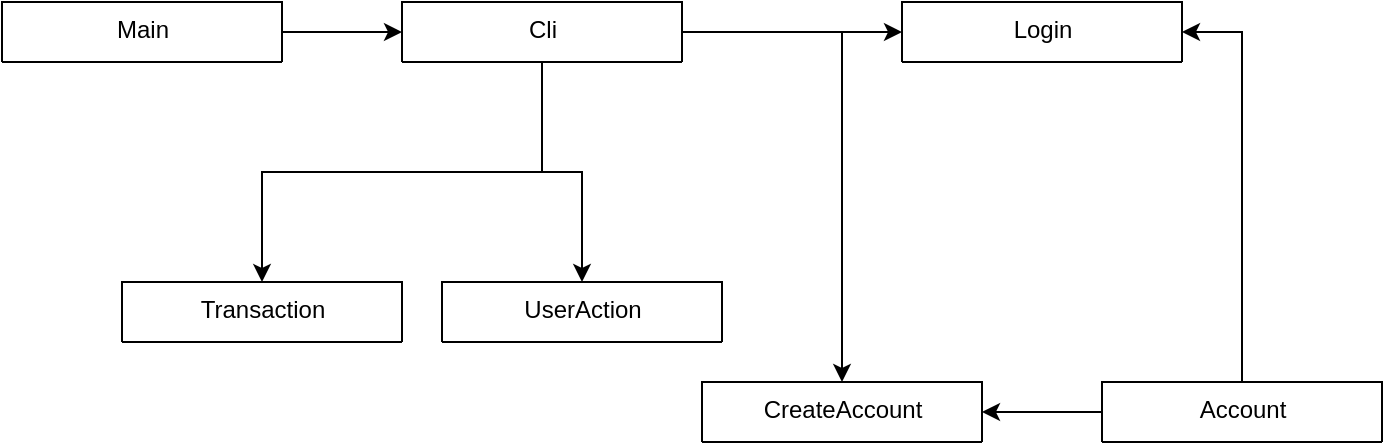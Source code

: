 <mxfile version="14.9.6" type="device"><diagram id="5qgv2hXFNIMVzLgWZYoV" name="Page-1"><mxGraphModel dx="1886" dy="882" grid="1" gridSize="10" guides="1" tooltips="1" connect="1" arrows="1" fold="1" page="1" pageScale="1" pageWidth="850" pageHeight="1100" math="0" shadow="0"><root><mxCell id="0"/><mxCell id="1" parent="0"/><mxCell id="xPxur5h-XuEcKvWjDriz-11" style="edgeStyle=orthogonalEdgeStyle;rounded=0;orthogonalLoop=1;jettySize=auto;html=1;entryX=0;entryY=0.5;entryDx=0;entryDy=0;" edge="1" parent="1" source="xPxur5h-XuEcKvWjDriz-1" target="xPxur5h-XuEcKvWjDriz-8"><mxGeometry relative="1" as="geometry"/></mxCell><mxCell id="xPxur5h-XuEcKvWjDriz-1" value="Main" style="swimlane;fontStyle=0;align=center;verticalAlign=top;childLayout=stackLayout;horizontal=1;startSize=40;horizontalStack=0;resizeParent=1;resizeParentMax=0;resizeLast=0;collapsible=0;marginBottom=0;html=1;" vertex="1" parent="1"><mxGeometry x="100" y="80" width="140" height="30" as="geometry"/></mxCell><mxCell id="xPxur5h-XuEcKvWjDriz-12" style="edgeStyle=orthogonalEdgeStyle;rounded=0;orthogonalLoop=1;jettySize=auto;html=1;entryX=1;entryY=0.5;entryDx=0;entryDy=0;" edge="1" parent="1" source="xPxur5h-XuEcKvWjDriz-3" target="xPxur5h-XuEcKvWjDriz-7"><mxGeometry relative="1" as="geometry"/></mxCell><mxCell id="xPxur5h-XuEcKvWjDriz-13" style="edgeStyle=orthogonalEdgeStyle;rounded=0;orthogonalLoop=1;jettySize=auto;html=1;entryX=1;entryY=0.5;entryDx=0;entryDy=0;" edge="1" parent="1" source="xPxur5h-XuEcKvWjDriz-3" target="xPxur5h-XuEcKvWjDriz-5"><mxGeometry relative="1" as="geometry"/></mxCell><mxCell id="xPxur5h-XuEcKvWjDriz-3" value="Account" style="swimlane;fontStyle=0;align=center;verticalAlign=top;childLayout=stackLayout;horizontal=1;startSize=40;horizontalStack=0;resizeParent=1;resizeParentMax=0;resizeLast=0;collapsible=0;marginBottom=0;html=1;" vertex="1" parent="1"><mxGeometry x="650" y="270" width="140" height="30" as="geometry"/></mxCell><mxCell id="xPxur5h-XuEcKvWjDriz-4" value="Transaction" style="swimlane;fontStyle=0;align=center;verticalAlign=top;childLayout=stackLayout;horizontal=1;startSize=40;horizontalStack=0;resizeParent=1;resizeParentMax=0;resizeLast=0;collapsible=0;marginBottom=0;html=1;" vertex="1" parent="1"><mxGeometry x="160" y="220" width="140" height="30" as="geometry"/></mxCell><mxCell id="xPxur5h-XuEcKvWjDriz-5" value="CreateAccount" style="swimlane;fontStyle=0;align=center;verticalAlign=top;childLayout=stackLayout;horizontal=1;startSize=40;horizontalStack=0;resizeParent=1;resizeParentMax=0;resizeLast=0;collapsible=0;marginBottom=0;html=1;" vertex="1" parent="1"><mxGeometry x="450" y="270" width="140" height="30" as="geometry"/></mxCell><mxCell id="xPxur5h-XuEcKvWjDriz-6" value="UserAction" style="swimlane;fontStyle=0;align=center;verticalAlign=top;childLayout=stackLayout;horizontal=1;startSize=40;horizontalStack=0;resizeParent=1;resizeParentMax=0;resizeLast=0;collapsible=0;marginBottom=0;html=1;" vertex="1" parent="1"><mxGeometry x="320" y="220" width="140" height="30" as="geometry"/></mxCell><mxCell id="xPxur5h-XuEcKvWjDriz-7" value="Login" style="swimlane;fontStyle=0;align=center;verticalAlign=top;childLayout=stackLayout;horizontal=1;startSize=40;horizontalStack=0;resizeParent=1;resizeParentMax=0;resizeLast=0;collapsible=0;marginBottom=0;html=1;" vertex="1" parent="1"><mxGeometry x="550" y="80" width="140" height="30" as="geometry"/></mxCell><mxCell id="xPxur5h-XuEcKvWjDriz-14" style="edgeStyle=orthogonalEdgeStyle;rounded=0;orthogonalLoop=1;jettySize=auto;html=1;" edge="1" parent="1" source="xPxur5h-XuEcKvWjDriz-8" target="xPxur5h-XuEcKvWjDriz-4"><mxGeometry relative="1" as="geometry"/></mxCell><mxCell id="xPxur5h-XuEcKvWjDriz-15" style="edgeStyle=orthogonalEdgeStyle;rounded=0;orthogonalLoop=1;jettySize=auto;html=1;entryX=0.5;entryY=0;entryDx=0;entryDy=0;" edge="1" parent="1" source="xPxur5h-XuEcKvWjDriz-8" target="xPxur5h-XuEcKvWjDriz-6"><mxGeometry relative="1" as="geometry"/></mxCell><mxCell id="xPxur5h-XuEcKvWjDriz-17" style="edgeStyle=orthogonalEdgeStyle;rounded=0;orthogonalLoop=1;jettySize=auto;html=1;entryX=0;entryY=0.5;entryDx=0;entryDy=0;" edge="1" parent="1" source="xPxur5h-XuEcKvWjDriz-8" target="xPxur5h-XuEcKvWjDriz-7"><mxGeometry relative="1" as="geometry"/></mxCell><mxCell id="xPxur5h-XuEcKvWjDriz-18" style="edgeStyle=orthogonalEdgeStyle;rounded=0;orthogonalLoop=1;jettySize=auto;html=1;entryX=0.5;entryY=0;entryDx=0;entryDy=0;" edge="1" parent="1" source="xPxur5h-XuEcKvWjDriz-8" target="xPxur5h-XuEcKvWjDriz-5"><mxGeometry relative="1" as="geometry"/></mxCell><mxCell id="xPxur5h-XuEcKvWjDriz-8" value="Cli" style="swimlane;fontStyle=0;align=center;verticalAlign=top;childLayout=stackLayout;horizontal=1;startSize=40;horizontalStack=0;resizeParent=1;resizeParentMax=0;resizeLast=0;collapsible=0;marginBottom=0;html=1;" vertex="1" parent="1"><mxGeometry x="300" y="80" width="140" height="30" as="geometry"/></mxCell><mxCell id="xPxur5h-XuEcKvWjDriz-16" style="edgeStyle=orthogonalEdgeStyle;rounded=0;orthogonalLoop=1;jettySize=auto;html=1;exitX=0.5;exitY=1;exitDx=0;exitDy=0;" edge="1" parent="1" source="xPxur5h-XuEcKvWjDriz-6" target="xPxur5h-XuEcKvWjDriz-6"><mxGeometry relative="1" as="geometry"/></mxCell></root></mxGraphModel></diagram></mxfile>